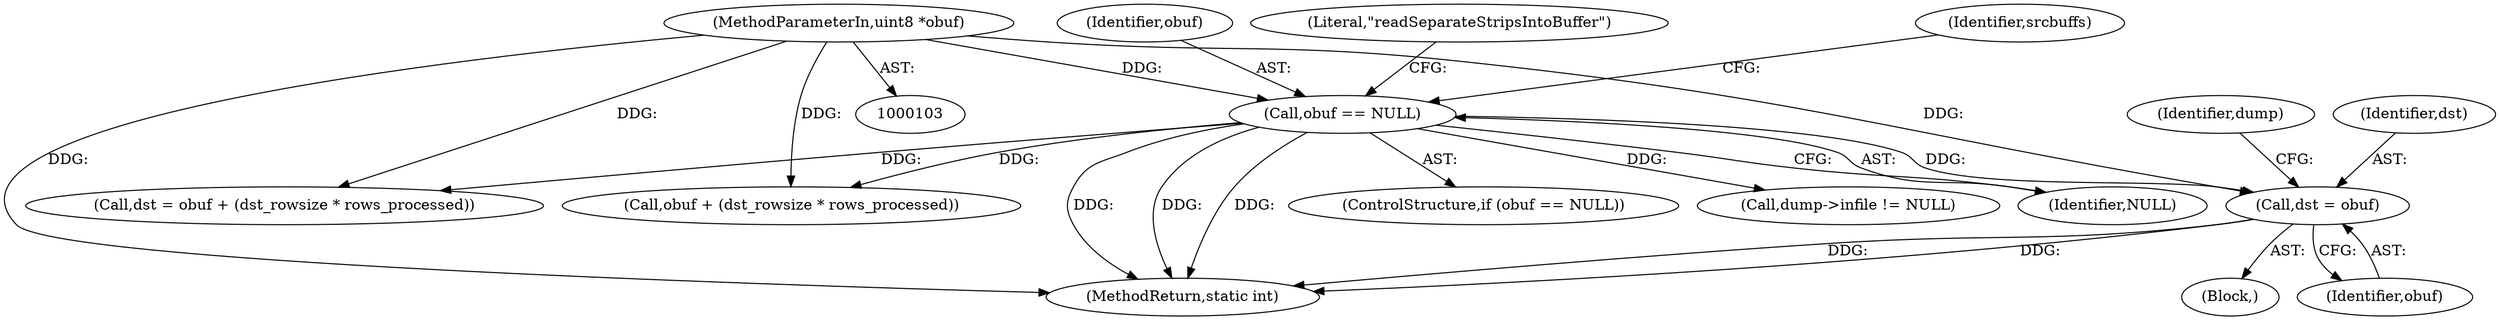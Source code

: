 digraph "0_libtiff_43c0b81a818640429317c80fea1e66771e85024b#diff-c8b4b355f9b5c06d585b23138e1c185f_1@pointer" {
"1000245" [label="(Call,dst = obuf)"];
"1000158" [label="(Call,obuf == NULL)"];
"1000105" [label="(MethodParameterIn,uint8 *obuf)"];
"1000168" [label="(Identifier,srcbuffs)"];
"1000110" [label="(Block,)"];
"1000252" [label="(Identifier,dump)"];
"1000245" [label="(Call,dst = obuf)"];
"1000250" [label="(Call,dump->infile != NULL)"];
"1000159" [label="(Identifier,obuf)"];
"1000247" [label="(Identifier,obuf)"];
"1000160" [label="(Identifier,NULL)"];
"1000246" [label="(Identifier,dst)"];
"1000436" [label="(Call,dst = obuf + (dst_rowsize * rows_processed))"];
"1000163" [label="(Literal,\"readSeparateStripsIntoBuffer\")"];
"1000438" [label="(Call,obuf + (dst_rowsize * rows_processed))"];
"1000158" [label="(Call,obuf == NULL)"];
"1000105" [label="(MethodParameterIn,uint8 *obuf)"];
"1000632" [label="(MethodReturn,static int)"];
"1000157" [label="(ControlStructure,if (obuf == NULL))"];
"1000245" -> "1000110"  [label="AST: "];
"1000245" -> "1000247"  [label="CFG: "];
"1000246" -> "1000245"  [label="AST: "];
"1000247" -> "1000245"  [label="AST: "];
"1000252" -> "1000245"  [label="CFG: "];
"1000245" -> "1000632"  [label="DDG: "];
"1000245" -> "1000632"  [label="DDG: "];
"1000158" -> "1000245"  [label="DDG: "];
"1000105" -> "1000245"  [label="DDG: "];
"1000158" -> "1000157"  [label="AST: "];
"1000158" -> "1000160"  [label="CFG: "];
"1000159" -> "1000158"  [label="AST: "];
"1000160" -> "1000158"  [label="AST: "];
"1000163" -> "1000158"  [label="CFG: "];
"1000168" -> "1000158"  [label="CFG: "];
"1000158" -> "1000632"  [label="DDG: "];
"1000158" -> "1000632"  [label="DDG: "];
"1000158" -> "1000632"  [label="DDG: "];
"1000105" -> "1000158"  [label="DDG: "];
"1000158" -> "1000250"  [label="DDG: "];
"1000158" -> "1000436"  [label="DDG: "];
"1000158" -> "1000438"  [label="DDG: "];
"1000105" -> "1000103"  [label="AST: "];
"1000105" -> "1000632"  [label="DDG: "];
"1000105" -> "1000436"  [label="DDG: "];
"1000105" -> "1000438"  [label="DDG: "];
}
